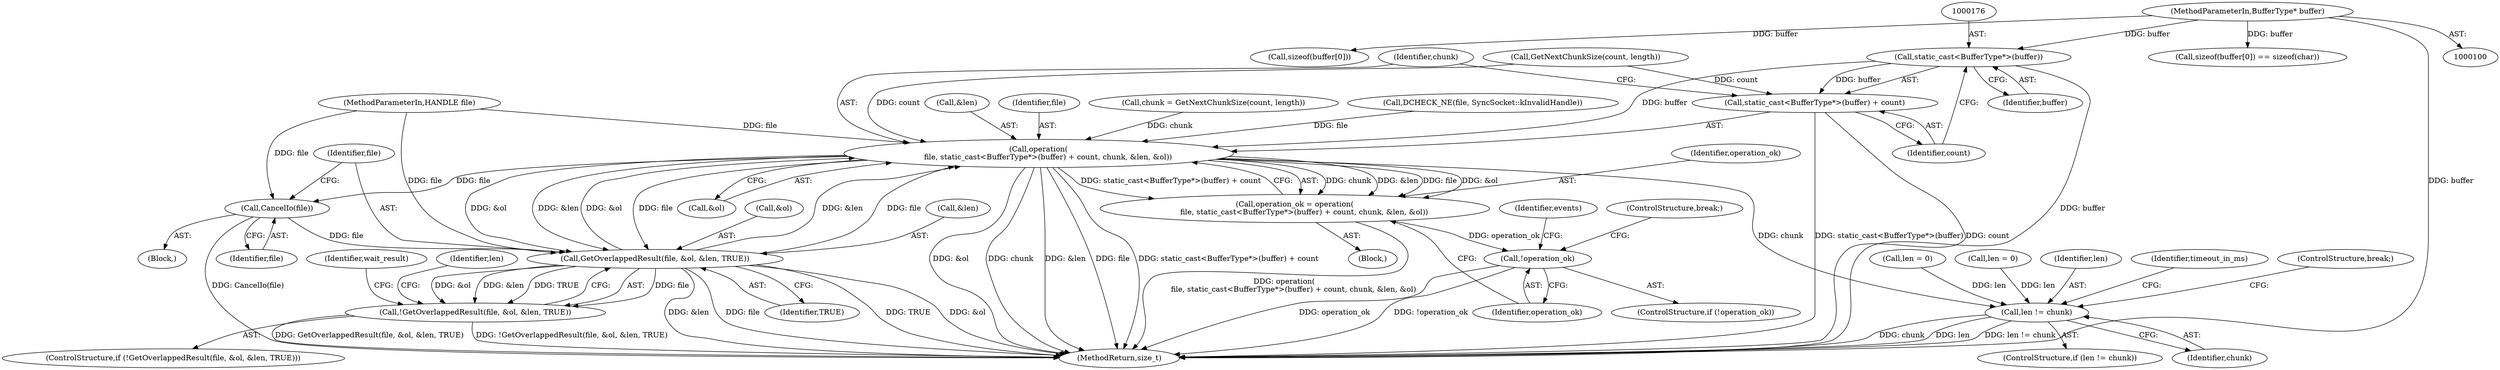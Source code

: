 digraph "0_Chrome_805eabb91d386c86bd64336c7643f6dfa864151d_0@pointer" {
"1000175" [label="(Call,static_cast<BufferType*>(buffer))"];
"1000103" [label="(MethodParameterIn,BufferType* buffer)"];
"1000172" [label="(Call,operation(\n        file, static_cast<BufferType*>(buffer) + count, chunk, &len, &ol))"];
"1000170" [label="(Call,operation_ok = operation(\n        file, static_cast<BufferType*>(buffer) + count, chunk, &len, &ol))"];
"1000185" [label="(Call,!operation_ok)"];
"1000215" [label="(Call,CancelIo(file))"];
"1000219" [label="(Call,GetOverlappedResult(file, &ol, &len, TRUE))"];
"1000218" [label="(Call,!GetOverlappedResult(file, &ol, &len, TRUE))"];
"1000260" [label="(Call,len != chunk)"];
"1000174" [label="(Call,static_cast<BufferType*>(buffer) + count)"];
"1000175" [label="(Call,static_cast<BufferType*>(buffer))"];
"1000226" [label="(Call,len = 0)"];
"1000259" [label="(ControlStructure,if (len != chunk))"];
"1000180" [label="(Call,&len)"];
"1000162" [label="(Call,GetNextChunkSize(count, length))"];
"1000103" [label="(MethodParameterIn,BufferType* buffer)"];
"1000227" [label="(Identifier,len)"];
"1000173" [label="(Identifier,file)"];
"1000186" [label="(Identifier,operation_ok)"];
"1000261" [label="(Identifier,len)"];
"1000170" [label="(Call,operation_ok = operation(\n        file, static_cast<BufferType*>(buffer) + count, chunk, &len, &ol))"];
"1000267" [label="(Identifier,timeout_in_ms)"];
"1000177" [label="(Identifier,buffer)"];
"1000150" [label="(Block,)"];
"1000223" [label="(Call,&len)"];
"1000113" [label="(Call,sizeof(buffer[0]))"];
"1000216" [label="(Identifier,file)"];
"1000219" [label="(Call,GetOverlappedResult(file, &ol, &len, TRUE))"];
"1000160" [label="(Call,chunk = GetNextChunkSize(count, length))"];
"1000174" [label="(Call,static_cast<BufferType*>(buffer) + count)"];
"1000112" [label="(Call,sizeof(buffer[0]) == sizeof(char))"];
"1000185" [label="(Call,!operation_ok)"];
"1000260" [label="(Call,len != chunk)"];
"1000221" [label="(Call,&ol)"];
"1000184" [label="(ControlStructure,if (!operation_ok))"];
"1000220" [label="(Identifier,file)"];
"1000126" [label="(Call,DCHECK_NE(file, SyncSocket::kInvalidHandle))"];
"1000102" [label="(MethodParameterIn,HANDLE file)"];
"1000178" [label="(Identifier,count)"];
"1000225" [label="(Identifier,TRUE)"];
"1000231" [label="(Identifier,wait_result)"];
"1000263" [label="(ControlStructure,break;)"];
"1000214" [label="(Block,)"];
"1000217" [label="(ControlStructure,if (!GetOverlappedResult(file, &ol, &len, TRUE)))"];
"1000191" [label="(Identifier,events)"];
"1000288" [label="(MethodReturn,size_t)"];
"1000171" [label="(Identifier,operation_ok)"];
"1000255" [label="(ControlStructure,break;)"];
"1000166" [label="(Call,len = 0)"];
"1000218" [label="(Call,!GetOverlappedResult(file, &ol, &len, TRUE))"];
"1000182" [label="(Call,&ol)"];
"1000179" [label="(Identifier,chunk)"];
"1000262" [label="(Identifier,chunk)"];
"1000172" [label="(Call,operation(\n        file, static_cast<BufferType*>(buffer) + count, chunk, &len, &ol))"];
"1000215" [label="(Call,CancelIo(file))"];
"1000175" -> "1000174"  [label="AST: "];
"1000175" -> "1000177"  [label="CFG: "];
"1000176" -> "1000175"  [label="AST: "];
"1000177" -> "1000175"  [label="AST: "];
"1000178" -> "1000175"  [label="CFG: "];
"1000175" -> "1000288"  [label="DDG: buffer"];
"1000175" -> "1000172"  [label="DDG: buffer"];
"1000175" -> "1000174"  [label="DDG: buffer"];
"1000103" -> "1000175"  [label="DDG: buffer"];
"1000103" -> "1000100"  [label="AST: "];
"1000103" -> "1000288"  [label="DDG: buffer"];
"1000103" -> "1000112"  [label="DDG: buffer"];
"1000103" -> "1000113"  [label="DDG: buffer"];
"1000172" -> "1000170"  [label="AST: "];
"1000172" -> "1000182"  [label="CFG: "];
"1000173" -> "1000172"  [label="AST: "];
"1000174" -> "1000172"  [label="AST: "];
"1000179" -> "1000172"  [label="AST: "];
"1000180" -> "1000172"  [label="AST: "];
"1000182" -> "1000172"  [label="AST: "];
"1000170" -> "1000172"  [label="CFG: "];
"1000172" -> "1000288"  [label="DDG: &ol"];
"1000172" -> "1000288"  [label="DDG: chunk"];
"1000172" -> "1000288"  [label="DDG: &len"];
"1000172" -> "1000288"  [label="DDG: file"];
"1000172" -> "1000288"  [label="DDG: static_cast<BufferType*>(buffer) + count"];
"1000172" -> "1000170"  [label="DDG: chunk"];
"1000172" -> "1000170"  [label="DDG: &len"];
"1000172" -> "1000170"  [label="DDG: file"];
"1000172" -> "1000170"  [label="DDG: &ol"];
"1000172" -> "1000170"  [label="DDG: static_cast<BufferType*>(buffer) + count"];
"1000126" -> "1000172"  [label="DDG: file"];
"1000219" -> "1000172"  [label="DDG: file"];
"1000219" -> "1000172"  [label="DDG: &len"];
"1000219" -> "1000172"  [label="DDG: &ol"];
"1000102" -> "1000172"  [label="DDG: file"];
"1000162" -> "1000172"  [label="DDG: count"];
"1000160" -> "1000172"  [label="DDG: chunk"];
"1000172" -> "1000215"  [label="DDG: file"];
"1000172" -> "1000219"  [label="DDG: file"];
"1000172" -> "1000219"  [label="DDG: &ol"];
"1000172" -> "1000219"  [label="DDG: &len"];
"1000172" -> "1000260"  [label="DDG: chunk"];
"1000170" -> "1000150"  [label="AST: "];
"1000171" -> "1000170"  [label="AST: "];
"1000186" -> "1000170"  [label="CFG: "];
"1000170" -> "1000288"  [label="DDG: operation(\n        file, static_cast<BufferType*>(buffer) + count, chunk, &len, &ol)"];
"1000170" -> "1000185"  [label="DDG: operation_ok"];
"1000185" -> "1000184"  [label="AST: "];
"1000185" -> "1000186"  [label="CFG: "];
"1000186" -> "1000185"  [label="AST: "];
"1000191" -> "1000185"  [label="CFG: "];
"1000255" -> "1000185"  [label="CFG: "];
"1000185" -> "1000288"  [label="DDG: !operation_ok"];
"1000185" -> "1000288"  [label="DDG: operation_ok"];
"1000215" -> "1000214"  [label="AST: "];
"1000215" -> "1000216"  [label="CFG: "];
"1000216" -> "1000215"  [label="AST: "];
"1000220" -> "1000215"  [label="CFG: "];
"1000215" -> "1000288"  [label="DDG: CancelIo(file)"];
"1000102" -> "1000215"  [label="DDG: file"];
"1000215" -> "1000219"  [label="DDG: file"];
"1000219" -> "1000218"  [label="AST: "];
"1000219" -> "1000225"  [label="CFG: "];
"1000220" -> "1000219"  [label="AST: "];
"1000221" -> "1000219"  [label="AST: "];
"1000223" -> "1000219"  [label="AST: "];
"1000225" -> "1000219"  [label="AST: "];
"1000218" -> "1000219"  [label="CFG: "];
"1000219" -> "1000288"  [label="DDG: TRUE"];
"1000219" -> "1000288"  [label="DDG: &ol"];
"1000219" -> "1000288"  [label="DDG: &len"];
"1000219" -> "1000288"  [label="DDG: file"];
"1000219" -> "1000218"  [label="DDG: file"];
"1000219" -> "1000218"  [label="DDG: &ol"];
"1000219" -> "1000218"  [label="DDG: &len"];
"1000219" -> "1000218"  [label="DDG: TRUE"];
"1000102" -> "1000219"  [label="DDG: file"];
"1000218" -> "1000217"  [label="AST: "];
"1000227" -> "1000218"  [label="CFG: "];
"1000231" -> "1000218"  [label="CFG: "];
"1000218" -> "1000288"  [label="DDG: GetOverlappedResult(file, &ol, &len, TRUE)"];
"1000218" -> "1000288"  [label="DDG: !GetOverlappedResult(file, &ol, &len, TRUE)"];
"1000260" -> "1000259"  [label="AST: "];
"1000260" -> "1000262"  [label="CFG: "];
"1000261" -> "1000260"  [label="AST: "];
"1000262" -> "1000260"  [label="AST: "];
"1000263" -> "1000260"  [label="CFG: "];
"1000267" -> "1000260"  [label="CFG: "];
"1000260" -> "1000288"  [label="DDG: len != chunk"];
"1000260" -> "1000288"  [label="DDG: chunk"];
"1000260" -> "1000288"  [label="DDG: len"];
"1000226" -> "1000260"  [label="DDG: len"];
"1000166" -> "1000260"  [label="DDG: len"];
"1000174" -> "1000178"  [label="CFG: "];
"1000178" -> "1000174"  [label="AST: "];
"1000179" -> "1000174"  [label="CFG: "];
"1000174" -> "1000288"  [label="DDG: count"];
"1000174" -> "1000288"  [label="DDG: static_cast<BufferType*>(buffer)"];
"1000162" -> "1000174"  [label="DDG: count"];
}
